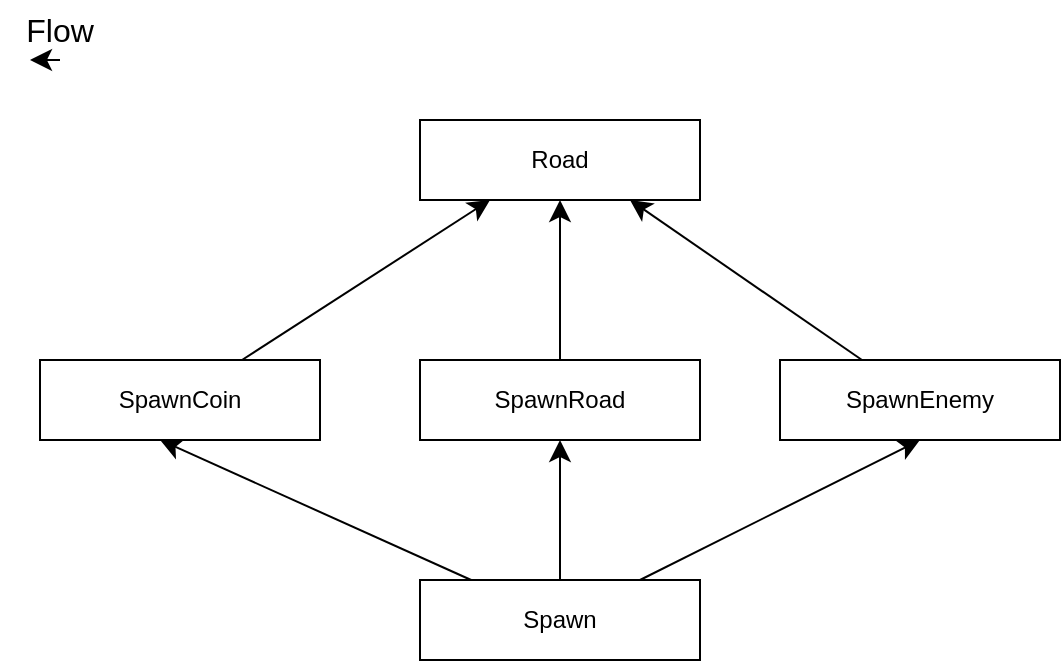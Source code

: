 <mxfile version="25.0.1">
  <diagram name="Page-1" id="e7e014a7-5840-1c2e-5031-d8a46d1fe8dd">
    <mxGraphModel dx="1195" dy="657" grid="1" gridSize="10" guides="1" tooltips="1" connect="1" arrows="1" fold="1" page="1" pageScale="1" pageWidth="1169" pageHeight="826" background="none" math="0" shadow="0">
      <root>
        <mxCell id="0" />
        <mxCell id="1" parent="0" />
        <mxCell id="_zeqTD-cbf3Eoh2X06K5-41" value="Flow" style="text;html=1;align=center;verticalAlign=middle;whiteSpace=wrap;rounded=0;fontSize=16;" vertex="1" parent="1">
          <mxGeometry width="60" height="30" as="geometry" />
        </mxCell>
        <mxCell id="_zeqTD-cbf3Eoh2X06K5-42" style="edgeStyle=none;curved=1;rounded=0;orthogonalLoop=1;jettySize=auto;html=1;exitX=0.5;exitY=1;exitDx=0;exitDy=0;entryX=0.25;entryY=1;entryDx=0;entryDy=0;fontSize=12;startSize=8;endSize=8;" edge="1" parent="1" source="_zeqTD-cbf3Eoh2X06K5-41" target="_zeqTD-cbf3Eoh2X06K5-41">
          <mxGeometry relative="1" as="geometry" />
        </mxCell>
        <mxCell id="_zeqTD-cbf3Eoh2X06K5-43" value="Road" style="rounded=0;whiteSpace=wrap;html=1;" vertex="1" parent="1">
          <mxGeometry x="210" y="60" width="140" height="40" as="geometry" />
        </mxCell>
        <mxCell id="_zeqTD-cbf3Eoh2X06K5-54" value="" style="edgeStyle=none;curved=1;rounded=0;orthogonalLoop=1;jettySize=auto;html=1;fontSize=12;startSize=8;endSize=8;" edge="1" parent="1" source="_zeqTD-cbf3Eoh2X06K5-45" target="_zeqTD-cbf3Eoh2X06K5-43">
          <mxGeometry relative="1" as="geometry" />
        </mxCell>
        <mxCell id="_zeqTD-cbf3Eoh2X06K5-45" value="SpawnRoad" style="rounded=0;whiteSpace=wrap;html=1;" vertex="1" parent="1">
          <mxGeometry x="210" y="180" width="140" height="40" as="geometry" />
        </mxCell>
        <mxCell id="_zeqTD-cbf3Eoh2X06K5-46" value="SpawnEnemy" style="rounded=0;whiteSpace=wrap;html=1;" vertex="1" parent="1">
          <mxGeometry x="390" y="180" width="140" height="40" as="geometry" />
        </mxCell>
        <mxCell id="_zeqTD-cbf3Eoh2X06K5-47" value="SpawnCoin" style="rounded=0;whiteSpace=wrap;html=1;" vertex="1" parent="1">
          <mxGeometry x="20" y="180" width="140" height="40" as="geometry" />
        </mxCell>
        <mxCell id="_zeqTD-cbf3Eoh2X06K5-48" style="edgeStyle=none;curved=1;rounded=0;orthogonalLoop=1;jettySize=auto;html=1;entryX=0.25;entryY=1;entryDx=0;entryDy=0;fontSize=12;startSize=8;endSize=8;" edge="1" parent="1" source="_zeqTD-cbf3Eoh2X06K5-47" target="_zeqTD-cbf3Eoh2X06K5-43">
          <mxGeometry relative="1" as="geometry" />
        </mxCell>
        <mxCell id="_zeqTD-cbf3Eoh2X06K5-49" style="edgeStyle=none;curved=1;rounded=0;orthogonalLoop=1;jettySize=auto;html=1;entryX=0.75;entryY=1;entryDx=0;entryDy=0;fontSize=12;startSize=8;endSize=8;" edge="1" parent="1" source="_zeqTD-cbf3Eoh2X06K5-46" target="_zeqTD-cbf3Eoh2X06K5-43">
          <mxGeometry relative="1" as="geometry" />
        </mxCell>
        <mxCell id="_zeqTD-cbf3Eoh2X06K5-55" value="" style="edgeStyle=none;curved=1;rounded=0;orthogonalLoop=1;jettySize=auto;html=1;fontSize=12;startSize=8;endSize=8;" edge="1" parent="1" source="_zeqTD-cbf3Eoh2X06K5-52" target="_zeqTD-cbf3Eoh2X06K5-45">
          <mxGeometry relative="1" as="geometry" />
        </mxCell>
        <mxCell id="_zeqTD-cbf3Eoh2X06K5-56" style="edgeStyle=none;curved=1;rounded=0;orthogonalLoop=1;jettySize=auto;html=1;fontSize=12;startSize=8;endSize=8;entryX=0.5;entryY=1;entryDx=0;entryDy=0;" edge="1" parent="1" source="_zeqTD-cbf3Eoh2X06K5-52" target="_zeqTD-cbf3Eoh2X06K5-46">
          <mxGeometry relative="1" as="geometry">
            <mxPoint x="330" y="280.0" as="targetPoint" />
          </mxGeometry>
        </mxCell>
        <mxCell id="_zeqTD-cbf3Eoh2X06K5-52" value="Spawn" style="rounded=0;whiteSpace=wrap;html=1;" vertex="1" parent="1">
          <mxGeometry x="210" y="290" width="140" height="40" as="geometry" />
        </mxCell>
        <mxCell id="_zeqTD-cbf3Eoh2X06K5-57" style="edgeStyle=none;curved=1;rounded=0;orthogonalLoop=1;jettySize=auto;html=1;entryX=0.429;entryY=1;entryDx=0;entryDy=0;entryPerimeter=0;fontSize=12;startSize=8;endSize=8;" edge="1" parent="1" source="_zeqTD-cbf3Eoh2X06K5-52" target="_zeqTD-cbf3Eoh2X06K5-47">
          <mxGeometry relative="1" as="geometry" />
        </mxCell>
      </root>
    </mxGraphModel>
  </diagram>
</mxfile>

